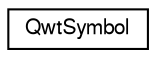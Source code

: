 digraph G
{
  edge [fontname="FreeSans",fontsize="10",labelfontname="FreeSans",labelfontsize="10"];
  node [fontname="FreeSans",fontsize="10",shape=record];
  rankdir="LR";
  Node1 [label="QwtSymbol",height=0.2,width=0.4,color="black", fillcolor="white", style="filled",URL="$class_qwt_symbol.html",tooltip="A class for drawing symbols."];
}

